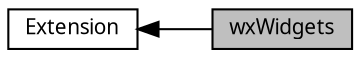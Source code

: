 digraph "wxWidgets"
{
  edge [fontname="Verdana",fontsize="10",labelfontname="Verdana",labelfontsize="10"];
  node [fontname="Verdana",fontsize="10",shape=record];
  rankdir=LR;
  Node1 [label="Extension",height=0.2,width=0.4,color="black", fillcolor="white", style="filled",URL="$a00494.html"];
  Node0 [label="wxWidgets",height=0.2,width=0.4,color="black", fillcolor="grey75", style="filled", fontcolor="black"];
  Node1->Node0 [shape=plaintext, dir="back", style="solid"];
}
